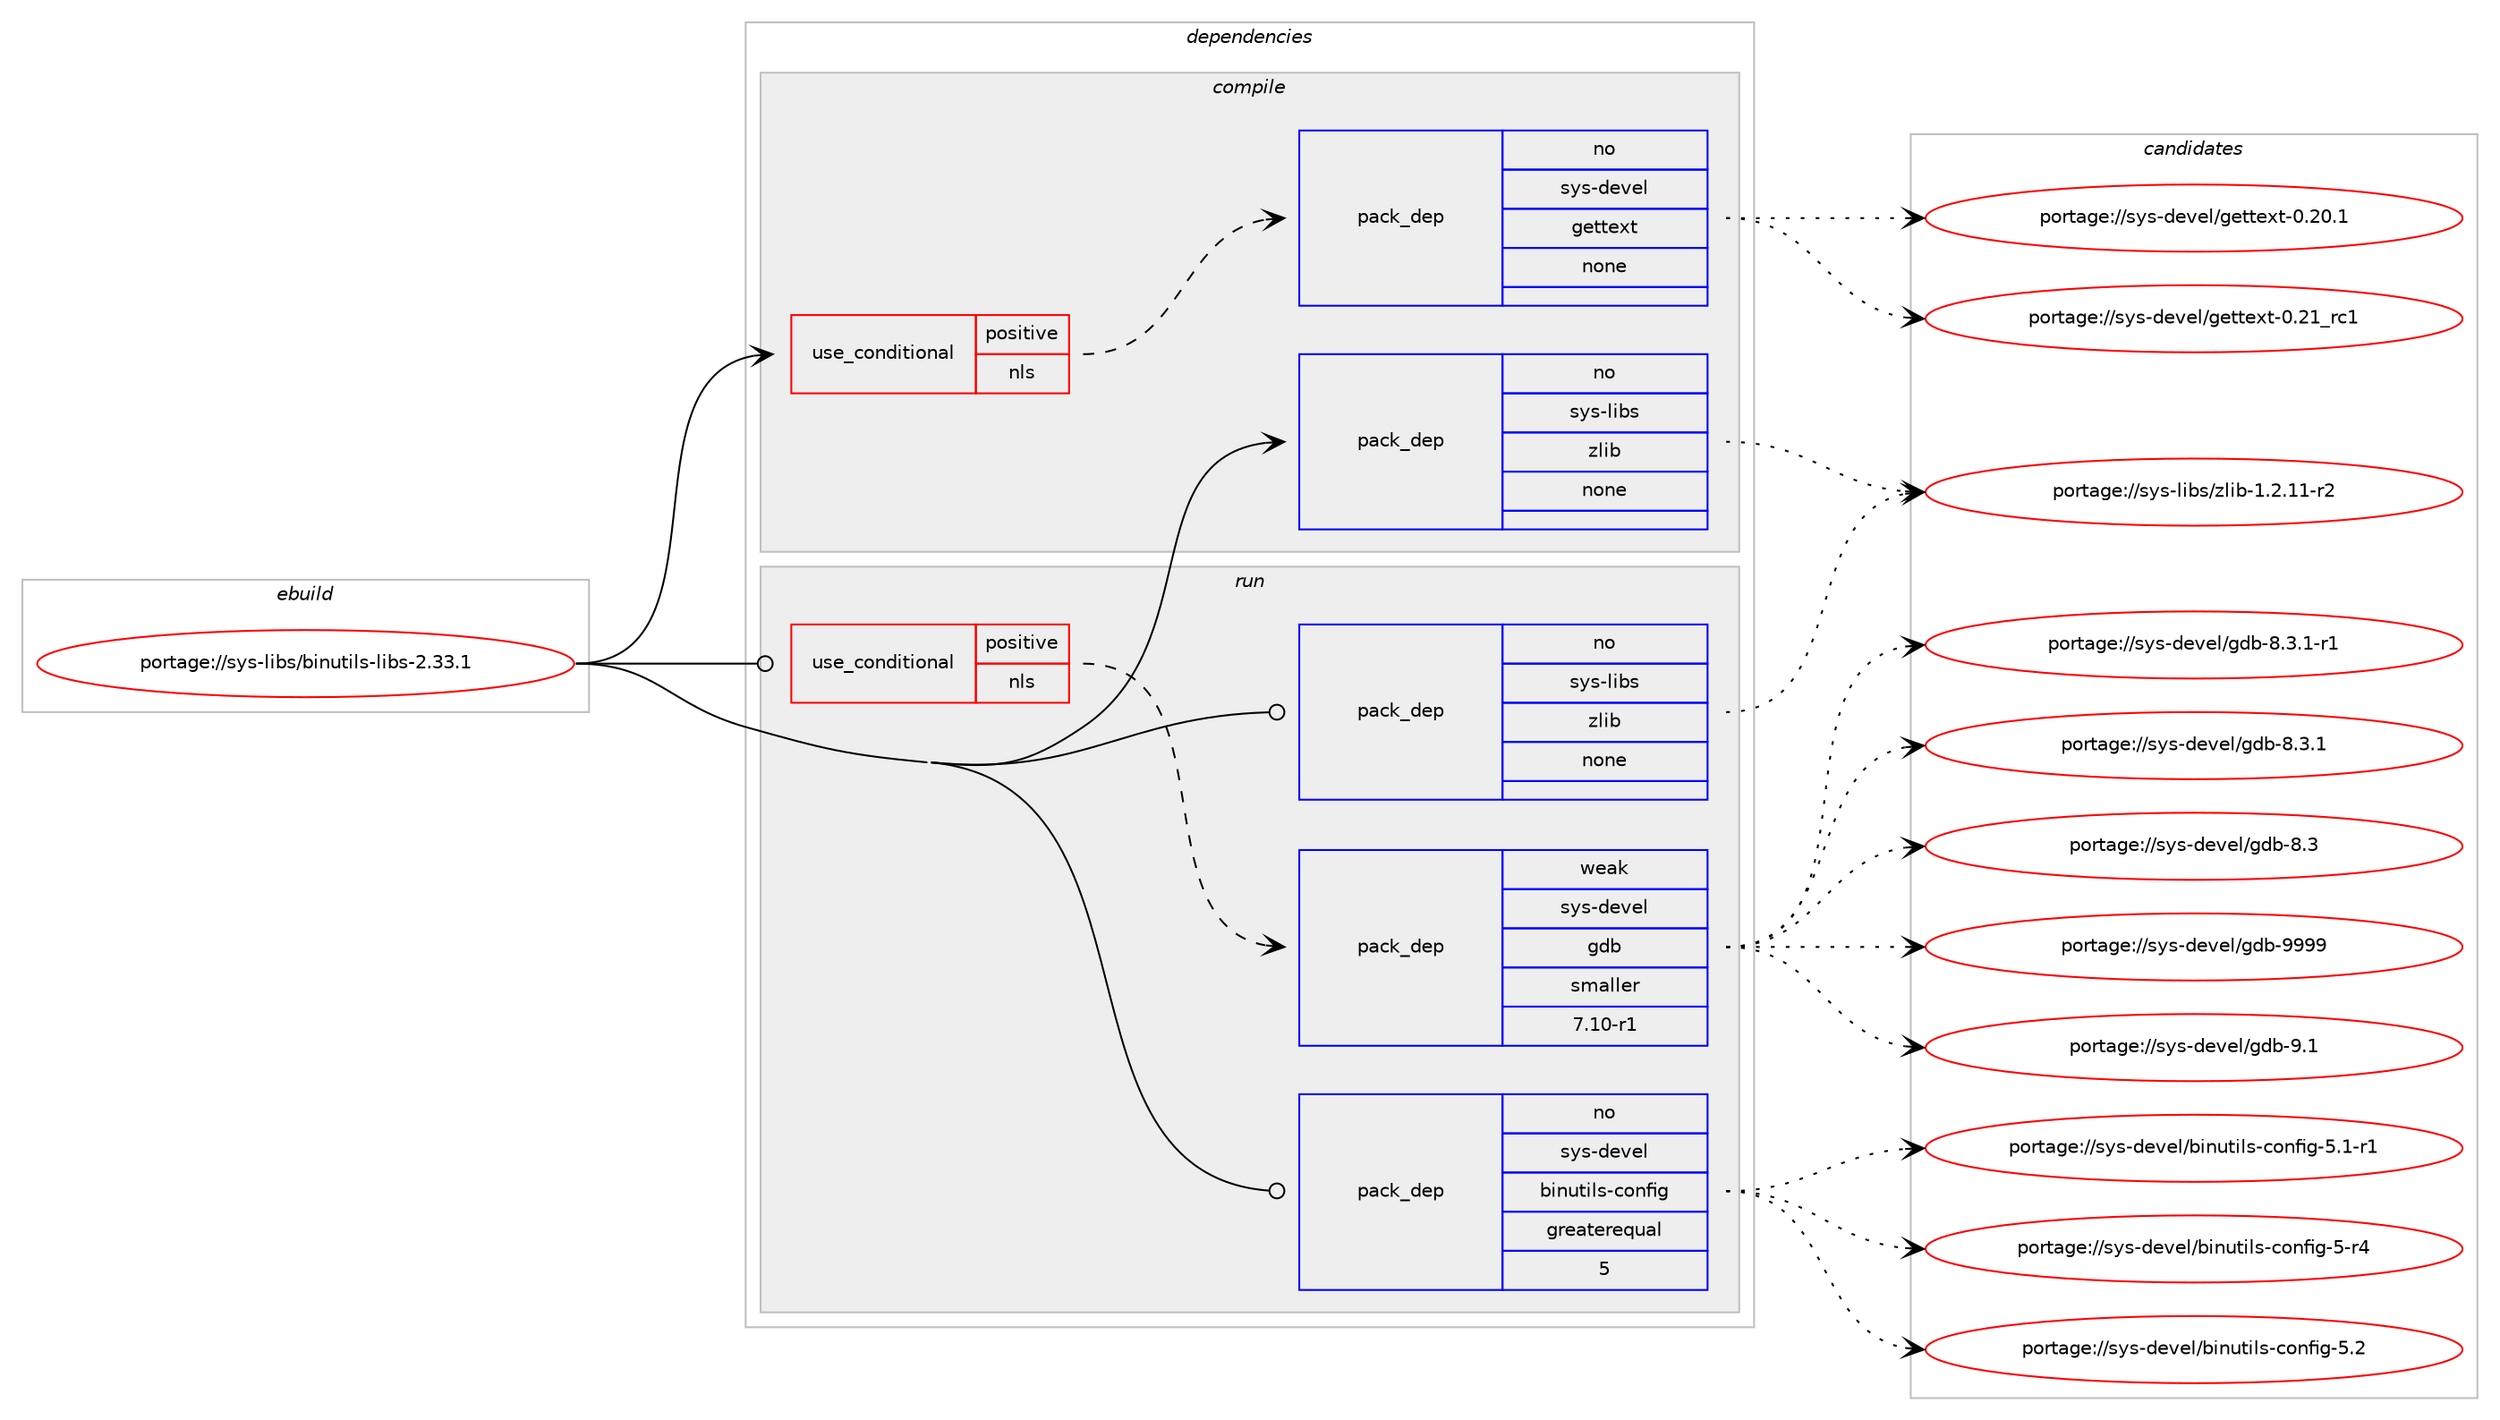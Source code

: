 digraph prolog {

# *************
# Graph options
# *************

newrank=true;
concentrate=true;
compound=true;
graph [rankdir=LR,fontname=Helvetica,fontsize=10,ranksep=1.5];#, ranksep=2.5, nodesep=0.2];
edge  [arrowhead=vee];
node  [fontname=Helvetica,fontsize=10];

# **********
# The ebuild
# **********

subgraph cluster_leftcol {
color=gray;
rank=same;
label=<<i>ebuild</i>>;
id [label="portage://sys-libs/binutils-libs-2.33.1", color=red, width=4, href="../sys-libs/binutils-libs-2.33.1.svg"];
}

# ****************
# The dependencies
# ****************

subgraph cluster_midcol {
color=gray;
label=<<i>dependencies</i>>;
subgraph cluster_compile {
fillcolor="#eeeeee";
style=filled;
label=<<i>compile</i>>;
subgraph cond5731 {
dependency31124 [label=<<TABLE BORDER="0" CELLBORDER="1" CELLSPACING="0" CELLPADDING="4"><TR><TD ROWSPAN="3" CELLPADDING="10">use_conditional</TD></TR><TR><TD>positive</TD></TR><TR><TD>nls</TD></TR></TABLE>>, shape=none, color=red];
subgraph pack24609 {
dependency31125 [label=<<TABLE BORDER="0" CELLBORDER="1" CELLSPACING="0" CELLPADDING="4" WIDTH="220"><TR><TD ROWSPAN="6" CELLPADDING="30">pack_dep</TD></TR><TR><TD WIDTH="110">no</TD></TR><TR><TD>sys-devel</TD></TR><TR><TD>gettext</TD></TR><TR><TD>none</TD></TR><TR><TD></TD></TR></TABLE>>, shape=none, color=blue];
}
dependency31124:e -> dependency31125:w [weight=20,style="dashed",arrowhead="vee"];
}
id:e -> dependency31124:w [weight=20,style="solid",arrowhead="vee"];
subgraph pack24610 {
dependency31126 [label=<<TABLE BORDER="0" CELLBORDER="1" CELLSPACING="0" CELLPADDING="4" WIDTH="220"><TR><TD ROWSPAN="6" CELLPADDING="30">pack_dep</TD></TR><TR><TD WIDTH="110">no</TD></TR><TR><TD>sys-libs</TD></TR><TR><TD>zlib</TD></TR><TR><TD>none</TD></TR><TR><TD></TD></TR></TABLE>>, shape=none, color=blue];
}
id:e -> dependency31126:w [weight=20,style="solid",arrowhead="vee"];
}
subgraph cluster_compileandrun {
fillcolor="#eeeeee";
style=filled;
label=<<i>compile and run</i>>;
}
subgraph cluster_run {
fillcolor="#eeeeee";
style=filled;
label=<<i>run</i>>;
subgraph cond5732 {
dependency31127 [label=<<TABLE BORDER="0" CELLBORDER="1" CELLSPACING="0" CELLPADDING="4"><TR><TD ROWSPAN="3" CELLPADDING="10">use_conditional</TD></TR><TR><TD>positive</TD></TR><TR><TD>nls</TD></TR></TABLE>>, shape=none, color=red];
subgraph pack24611 {
dependency31128 [label=<<TABLE BORDER="0" CELLBORDER="1" CELLSPACING="0" CELLPADDING="4" WIDTH="220"><TR><TD ROWSPAN="6" CELLPADDING="30">pack_dep</TD></TR><TR><TD WIDTH="110">weak</TD></TR><TR><TD>sys-devel</TD></TR><TR><TD>gdb</TD></TR><TR><TD>smaller</TD></TR><TR><TD>7.10-r1</TD></TR></TABLE>>, shape=none, color=blue];
}
dependency31127:e -> dependency31128:w [weight=20,style="dashed",arrowhead="vee"];
}
id:e -> dependency31127:w [weight=20,style="solid",arrowhead="odot"];
subgraph pack24612 {
dependency31129 [label=<<TABLE BORDER="0" CELLBORDER="1" CELLSPACING="0" CELLPADDING="4" WIDTH="220"><TR><TD ROWSPAN="6" CELLPADDING="30">pack_dep</TD></TR><TR><TD WIDTH="110">no</TD></TR><TR><TD>sys-devel</TD></TR><TR><TD>binutils-config</TD></TR><TR><TD>greaterequal</TD></TR><TR><TD>5</TD></TR></TABLE>>, shape=none, color=blue];
}
id:e -> dependency31129:w [weight=20,style="solid",arrowhead="odot"];
subgraph pack24613 {
dependency31130 [label=<<TABLE BORDER="0" CELLBORDER="1" CELLSPACING="0" CELLPADDING="4" WIDTH="220"><TR><TD ROWSPAN="6" CELLPADDING="30">pack_dep</TD></TR><TR><TD WIDTH="110">no</TD></TR><TR><TD>sys-libs</TD></TR><TR><TD>zlib</TD></TR><TR><TD>none</TD></TR><TR><TD></TD></TR></TABLE>>, shape=none, color=blue];
}
id:e -> dependency31130:w [weight=20,style="solid",arrowhead="odot"];
}
}

# **************
# The candidates
# **************

subgraph cluster_choices {
rank=same;
color=gray;
label=<<i>candidates</i>>;

subgraph choice24609 {
color=black;
nodesep=1;
choice11512111545100101118101108471031011161161011201164548465049951149949 [label="portage://sys-devel/gettext-0.21_rc1", color=red, width=4,href="../sys-devel/gettext-0.21_rc1.svg"];
choice115121115451001011181011084710310111611610112011645484650484649 [label="portage://sys-devel/gettext-0.20.1", color=red, width=4,href="../sys-devel/gettext-0.20.1.svg"];
dependency31125:e -> choice11512111545100101118101108471031011161161011201164548465049951149949:w [style=dotted,weight="100"];
dependency31125:e -> choice115121115451001011181011084710310111611610112011645484650484649:w [style=dotted,weight="100"];
}
subgraph choice24610 {
color=black;
nodesep=1;
choice11512111545108105981154712210810598454946504649494511450 [label="portage://sys-libs/zlib-1.2.11-r2", color=red, width=4,href="../sys-libs/zlib-1.2.11-r2.svg"];
dependency31126:e -> choice11512111545108105981154712210810598454946504649494511450:w [style=dotted,weight="100"];
}
subgraph choice24611 {
color=black;
nodesep=1;
choice1151211154510010111810110847103100984557575757 [label="portage://sys-devel/gdb-9999", color=red, width=4,href="../sys-devel/gdb-9999.svg"];
choice11512111545100101118101108471031009845574649 [label="portage://sys-devel/gdb-9.1", color=red, width=4,href="../sys-devel/gdb-9.1.svg"];
choice1151211154510010111810110847103100984556465146494511449 [label="portage://sys-devel/gdb-8.3.1-r1", color=red, width=4,href="../sys-devel/gdb-8.3.1-r1.svg"];
choice115121115451001011181011084710310098455646514649 [label="portage://sys-devel/gdb-8.3.1", color=red, width=4,href="../sys-devel/gdb-8.3.1.svg"];
choice11512111545100101118101108471031009845564651 [label="portage://sys-devel/gdb-8.3", color=red, width=4,href="../sys-devel/gdb-8.3.svg"];
dependency31128:e -> choice1151211154510010111810110847103100984557575757:w [style=dotted,weight="100"];
dependency31128:e -> choice11512111545100101118101108471031009845574649:w [style=dotted,weight="100"];
dependency31128:e -> choice1151211154510010111810110847103100984556465146494511449:w [style=dotted,weight="100"];
dependency31128:e -> choice115121115451001011181011084710310098455646514649:w [style=dotted,weight="100"];
dependency31128:e -> choice11512111545100101118101108471031009845564651:w [style=dotted,weight="100"];
}
subgraph choice24612 {
color=black;
nodesep=1;
choice115121115451001011181011084798105110117116105108115459911111010210510345534650 [label="portage://sys-devel/binutils-config-5.2", color=red, width=4,href="../sys-devel/binutils-config-5.2.svg"];
choice1151211154510010111810110847981051101171161051081154599111110102105103455346494511449 [label="portage://sys-devel/binutils-config-5.1-r1", color=red, width=4,href="../sys-devel/binutils-config-5.1-r1.svg"];
choice115121115451001011181011084798105110117116105108115459911111010210510345534511452 [label="portage://sys-devel/binutils-config-5-r4", color=red, width=4,href="../sys-devel/binutils-config-5-r4.svg"];
dependency31129:e -> choice115121115451001011181011084798105110117116105108115459911111010210510345534650:w [style=dotted,weight="100"];
dependency31129:e -> choice1151211154510010111810110847981051101171161051081154599111110102105103455346494511449:w [style=dotted,weight="100"];
dependency31129:e -> choice115121115451001011181011084798105110117116105108115459911111010210510345534511452:w [style=dotted,weight="100"];
}
subgraph choice24613 {
color=black;
nodesep=1;
choice11512111545108105981154712210810598454946504649494511450 [label="portage://sys-libs/zlib-1.2.11-r2", color=red, width=4,href="../sys-libs/zlib-1.2.11-r2.svg"];
dependency31130:e -> choice11512111545108105981154712210810598454946504649494511450:w [style=dotted,weight="100"];
}
}

}
